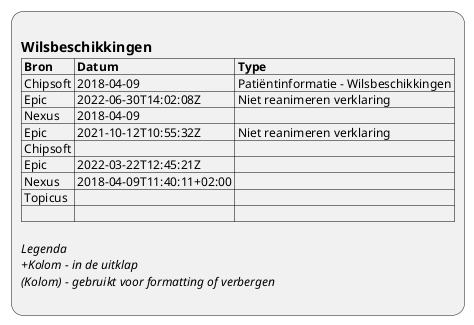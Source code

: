 @startuml ViewDefinition-Wilsbeschikkingen
:
== Wilsbeschikkingen
|= Bron |= Datum |= Type |
| Chipsoft | 2018-04-09 | Patiëntinformatie - Wilsbeschikkingen |
| Epic | 2022-06-30T14:02:08Z | Niet reanimeren verklaring |
| Nexus | 2018-04-09 |  |
| Epic | 2021-10-12T10:55:32Z | Niet reanimeren verklaring |
| Chipsoft |  |  |
| Epic | 2022-03-22T12:45:21Z |  |
| Nexus | 2018-04-09T11:40:11+02:00 |  |
| Topicus |  |  |
| |

//Legenda//
//+Kolom - in de uitklap//
//(Kolom) - gebruikt voor formatting of verbergen//
;
@enduml